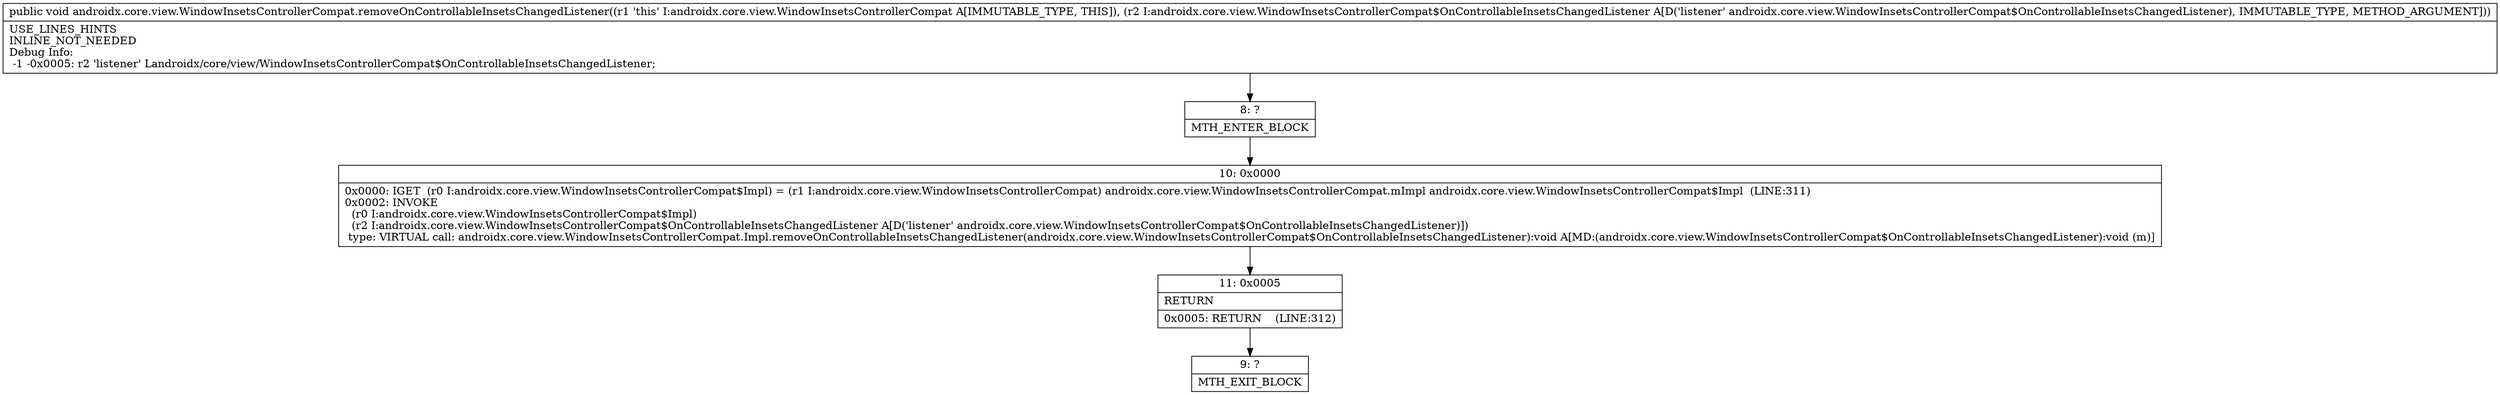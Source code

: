 digraph "CFG forandroidx.core.view.WindowInsetsControllerCompat.removeOnControllableInsetsChangedListener(Landroidx\/core\/view\/WindowInsetsControllerCompat$OnControllableInsetsChangedListener;)V" {
Node_8 [shape=record,label="{8\:\ ?|MTH_ENTER_BLOCK\l}"];
Node_10 [shape=record,label="{10\:\ 0x0000|0x0000: IGET  (r0 I:androidx.core.view.WindowInsetsControllerCompat$Impl) = (r1 I:androidx.core.view.WindowInsetsControllerCompat) androidx.core.view.WindowInsetsControllerCompat.mImpl androidx.core.view.WindowInsetsControllerCompat$Impl  (LINE:311)\l0x0002: INVOKE  \l  (r0 I:androidx.core.view.WindowInsetsControllerCompat$Impl)\l  (r2 I:androidx.core.view.WindowInsetsControllerCompat$OnControllableInsetsChangedListener A[D('listener' androidx.core.view.WindowInsetsControllerCompat$OnControllableInsetsChangedListener)])\l type: VIRTUAL call: androidx.core.view.WindowInsetsControllerCompat.Impl.removeOnControllableInsetsChangedListener(androidx.core.view.WindowInsetsControllerCompat$OnControllableInsetsChangedListener):void A[MD:(androidx.core.view.WindowInsetsControllerCompat$OnControllableInsetsChangedListener):void (m)]\l}"];
Node_11 [shape=record,label="{11\:\ 0x0005|RETURN\l|0x0005: RETURN    (LINE:312)\l}"];
Node_9 [shape=record,label="{9\:\ ?|MTH_EXIT_BLOCK\l}"];
MethodNode[shape=record,label="{public void androidx.core.view.WindowInsetsControllerCompat.removeOnControllableInsetsChangedListener((r1 'this' I:androidx.core.view.WindowInsetsControllerCompat A[IMMUTABLE_TYPE, THIS]), (r2 I:androidx.core.view.WindowInsetsControllerCompat$OnControllableInsetsChangedListener A[D('listener' androidx.core.view.WindowInsetsControllerCompat$OnControllableInsetsChangedListener), IMMUTABLE_TYPE, METHOD_ARGUMENT]))  | USE_LINES_HINTS\lINLINE_NOT_NEEDED\lDebug Info:\l  \-1 \-0x0005: r2 'listener' Landroidx\/core\/view\/WindowInsetsControllerCompat$OnControllableInsetsChangedListener;\l}"];
MethodNode -> Node_8;Node_8 -> Node_10;
Node_10 -> Node_11;
Node_11 -> Node_9;
}

